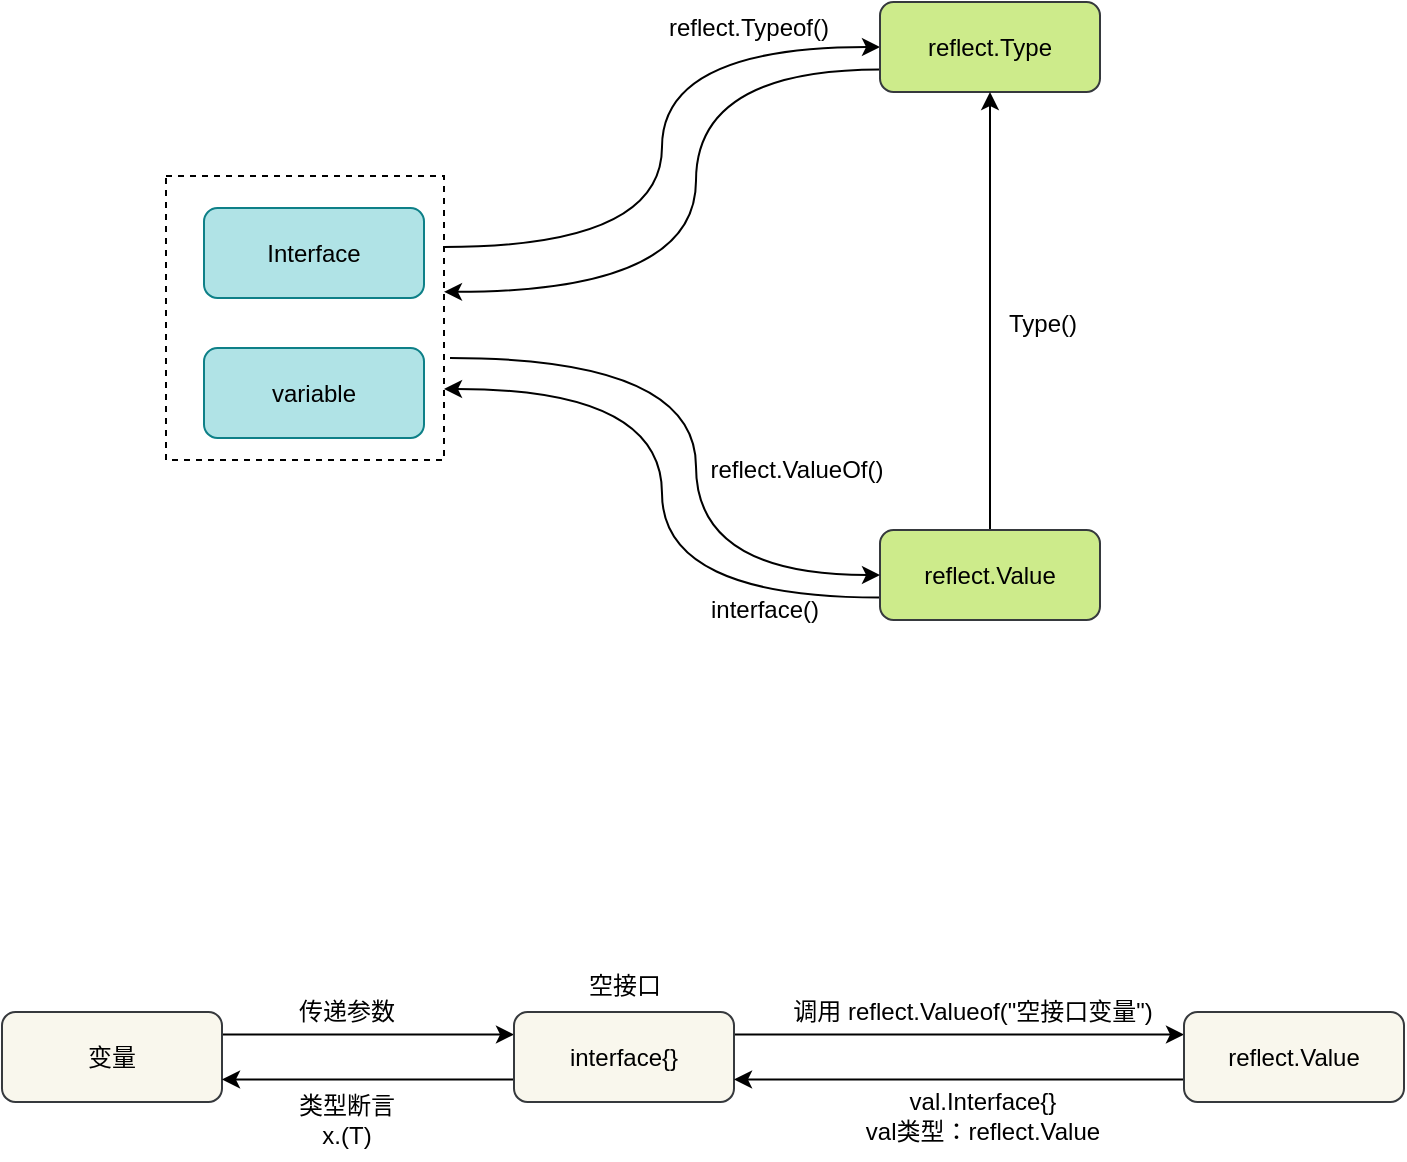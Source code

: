 <mxfile version="20.3.0" type="device"><diagram id="NF4NnikRWpPU1u9ZoZ7B" name="Page-1"><mxGraphModel dx="1246" dy="561" grid="0" gridSize="10" guides="1" tooltips="1" connect="1" arrows="1" fold="1" page="1" pageScale="1" pageWidth="827" pageHeight="1169" math="0" shadow="0"><root><mxCell id="0"/><mxCell id="1" parent="0"/><mxCell id="8lC5ZvL08DBQ0Xpm0s1E-26" style="edgeStyle=orthogonalEdgeStyle;curved=1;rounded=0;orthogonalLoop=1;jettySize=auto;html=1;exitX=1;exitY=0.25;exitDx=0;exitDy=0;entryX=0;entryY=0.5;entryDx=0;entryDy=0;" edge="1" parent="1" source="8lC5ZvL08DBQ0Xpm0s1E-10" target="8lC5ZvL08DBQ0Xpm0s1E-3"><mxGeometry relative="1" as="geometry"/></mxCell><mxCell id="8lC5ZvL08DBQ0Xpm0s1E-28" style="edgeStyle=orthogonalEdgeStyle;curved=1;rounded=0;orthogonalLoop=1;jettySize=auto;html=1;exitX=0;exitY=0.75;exitDx=0;exitDy=0;entryX=1;entryY=0.408;entryDx=0;entryDy=0;entryPerimeter=0;" edge="1" parent="1" source="8lC5ZvL08DBQ0Xpm0s1E-3" target="8lC5ZvL08DBQ0Xpm0s1E-10"><mxGeometry relative="1" as="geometry"><Array as="points"><mxPoint x="416" y="117"/><mxPoint x="416" y="228"/></Array></mxGeometry></mxCell><mxCell id="8lC5ZvL08DBQ0Xpm0s1E-3" value="reflect.Type" style="rounded=1;whiteSpace=wrap;html=1;fillColor=#cdeb8b;strokeColor=#36393d;" vertex="1" parent="1"><mxGeometry x="508" y="83" width="110" height="45" as="geometry"/></mxCell><mxCell id="8lC5ZvL08DBQ0Xpm0s1E-20" style="edgeStyle=orthogonalEdgeStyle;rounded=0;orthogonalLoop=1;jettySize=auto;html=1;entryX=0.5;entryY=1;entryDx=0;entryDy=0;" edge="1" parent="1" source="8lC5ZvL08DBQ0Xpm0s1E-4" target="8lC5ZvL08DBQ0Xpm0s1E-3"><mxGeometry relative="1" as="geometry"/></mxCell><mxCell id="8lC5ZvL08DBQ0Xpm0s1E-30" style="edgeStyle=orthogonalEdgeStyle;curved=1;rounded=0;orthogonalLoop=1;jettySize=auto;html=1;exitX=0;exitY=0.75;exitDx=0;exitDy=0;entryX=1;entryY=0.75;entryDx=0;entryDy=0;" edge="1" parent="1" source="8lC5ZvL08DBQ0Xpm0s1E-4" target="8lC5ZvL08DBQ0Xpm0s1E-10"><mxGeometry relative="1" as="geometry"/></mxCell><mxCell id="8lC5ZvL08DBQ0Xpm0s1E-4" value="reflect.Value" style="rounded=1;whiteSpace=wrap;html=1;fillColor=#cdeb8b;strokeColor=#36393d;" vertex="1" parent="1"><mxGeometry x="508" y="347" width="110" height="45" as="geometry"/></mxCell><mxCell id="8lC5ZvL08DBQ0Xpm0s1E-7" value="reflect.Typeof()" style="text;html=1;align=center;verticalAlign=middle;resizable=0;points=[];autosize=1;strokeColor=none;fillColor=none;" vertex="1" parent="1"><mxGeometry x="393" y="83" width="98" height="26" as="geometry"/></mxCell><mxCell id="8lC5ZvL08DBQ0Xpm0s1E-11" value="reflect.ValueOf()" style="text;html=1;align=center;verticalAlign=middle;resizable=0;points=[];autosize=1;strokeColor=none;fillColor=none;" vertex="1" parent="1"><mxGeometry x="414" y="304" width="104" height="26" as="geometry"/></mxCell><mxCell id="8lC5ZvL08DBQ0Xpm0s1E-21" value="Type()" style="text;html=1;align=center;verticalAlign=middle;resizable=0;points=[];autosize=1;strokeColor=none;fillColor=none;" vertex="1" parent="1"><mxGeometry x="563" y="231" width="52" height="26" as="geometry"/></mxCell><mxCell id="8lC5ZvL08DBQ0Xpm0s1E-27" value="" style="group" vertex="1" connectable="0" parent="1"><mxGeometry x="151" y="170" width="139" height="142" as="geometry"/></mxCell><mxCell id="8lC5ZvL08DBQ0Xpm0s1E-10" value="" style="rounded=0;whiteSpace=wrap;html=1;dashed=1;" vertex="1" parent="8lC5ZvL08DBQ0Xpm0s1E-27"><mxGeometry width="139" height="142" as="geometry"/></mxCell><mxCell id="8lC5ZvL08DBQ0Xpm0s1E-1" value="Interface" style="rounded=1;whiteSpace=wrap;html=1;fillColor=#b0e3e6;strokeColor=#0e8088;" vertex="1" parent="8lC5ZvL08DBQ0Xpm0s1E-27"><mxGeometry x="19" y="16" width="110" height="45" as="geometry"/></mxCell><mxCell id="8lC5ZvL08DBQ0Xpm0s1E-2" value="variable" style="rounded=1;whiteSpace=wrap;html=1;fillColor=#b0e3e6;strokeColor=#0e8088;" vertex="1" parent="8lC5ZvL08DBQ0Xpm0s1E-27"><mxGeometry x="19" y="86" width="110" height="45" as="geometry"/></mxCell><mxCell id="8lC5ZvL08DBQ0Xpm0s1E-33" style="edgeStyle=orthogonalEdgeStyle;curved=1;rounded=0;orthogonalLoop=1;jettySize=auto;html=1;entryX=0;entryY=0.5;entryDx=0;entryDy=0;" edge="1" parent="1" target="8lC5ZvL08DBQ0Xpm0s1E-4"><mxGeometry relative="1" as="geometry"><mxPoint x="293" y="261" as="sourcePoint"/><Array as="points"><mxPoint x="416" y="261"/><mxPoint x="416" y="370"/></Array></mxGeometry></mxCell><mxCell id="8lC5ZvL08DBQ0Xpm0s1E-34" value="interface()" style="text;html=1;align=center;verticalAlign=middle;resizable=0;points=[];autosize=1;strokeColor=none;fillColor=none;" vertex="1" parent="1"><mxGeometry x="414" y="374" width="72" height="26" as="geometry"/></mxCell><mxCell id="8lC5ZvL08DBQ0Xpm0s1E-42" style="edgeStyle=orthogonalEdgeStyle;curved=1;rounded=0;orthogonalLoop=1;jettySize=auto;html=1;exitX=1;exitY=0.25;exitDx=0;exitDy=0;entryX=0;entryY=0.25;entryDx=0;entryDy=0;" edge="1" parent="1" source="8lC5ZvL08DBQ0Xpm0s1E-39" target="8lC5ZvL08DBQ0Xpm0s1E-40"><mxGeometry relative="1" as="geometry"/></mxCell><mxCell id="8lC5ZvL08DBQ0Xpm0s1E-39" value="变量" style="rounded=1;whiteSpace=wrap;html=1;fillColor=#f9f7ed;strokeColor=#36393d;" vertex="1" parent="1"><mxGeometry x="69" y="588" width="110" height="45" as="geometry"/></mxCell><mxCell id="8lC5ZvL08DBQ0Xpm0s1E-44" style="edgeStyle=orthogonalEdgeStyle;curved=1;rounded=0;orthogonalLoop=1;jettySize=auto;html=1;exitX=0;exitY=0.75;exitDx=0;exitDy=0;entryX=1;entryY=0.75;entryDx=0;entryDy=0;" edge="1" parent="1" source="8lC5ZvL08DBQ0Xpm0s1E-40" target="8lC5ZvL08DBQ0Xpm0s1E-39"><mxGeometry relative="1" as="geometry"/></mxCell><mxCell id="8lC5ZvL08DBQ0Xpm0s1E-46" style="edgeStyle=orthogonalEdgeStyle;curved=1;rounded=0;orthogonalLoop=1;jettySize=auto;html=1;exitX=1;exitY=0.25;exitDx=0;exitDy=0;entryX=0;entryY=0.25;entryDx=0;entryDy=0;" edge="1" parent="1" source="8lC5ZvL08DBQ0Xpm0s1E-40" target="8lC5ZvL08DBQ0Xpm0s1E-41"><mxGeometry relative="1" as="geometry"/></mxCell><mxCell id="8lC5ZvL08DBQ0Xpm0s1E-40" value="interface{}" style="rounded=1;whiteSpace=wrap;html=1;fillColor=#f9f7ed;strokeColor=#36393d;" vertex="1" parent="1"><mxGeometry x="325" y="588" width="110" height="45" as="geometry"/></mxCell><mxCell id="8lC5ZvL08DBQ0Xpm0s1E-48" style="edgeStyle=orthogonalEdgeStyle;curved=1;rounded=0;orthogonalLoop=1;jettySize=auto;html=1;exitX=0;exitY=0.75;exitDx=0;exitDy=0;entryX=1;entryY=0.75;entryDx=0;entryDy=0;" edge="1" parent="1" source="8lC5ZvL08DBQ0Xpm0s1E-41" target="8lC5ZvL08DBQ0Xpm0s1E-40"><mxGeometry relative="1" as="geometry"/></mxCell><mxCell id="8lC5ZvL08DBQ0Xpm0s1E-41" value="reflect.Value" style="rounded=1;whiteSpace=wrap;html=1;fillColor=#f9f7ed;strokeColor=#36393d;" vertex="1" parent="1"><mxGeometry x="660" y="588" width="110" height="45" as="geometry"/></mxCell><mxCell id="8lC5ZvL08DBQ0Xpm0s1E-43" value="传递参数" style="text;html=1;align=center;verticalAlign=middle;resizable=0;points=[];autosize=1;strokeColor=none;fillColor=none;" vertex="1" parent="1"><mxGeometry x="208" y="575" width="66" height="26" as="geometry"/></mxCell><mxCell id="8lC5ZvL08DBQ0Xpm0s1E-45" value="类型断言&lt;br&gt;x.(T)" style="text;html=1;align=center;verticalAlign=middle;resizable=0;points=[];autosize=1;strokeColor=none;fillColor=none;" vertex="1" parent="1"><mxGeometry x="208" y="621" width="66" height="41" as="geometry"/></mxCell><mxCell id="8lC5ZvL08DBQ0Xpm0s1E-47" value="调用 reflect.Valueof(&quot;空接口变量&quot;)" style="text;html=1;align=center;verticalAlign=middle;resizable=0;points=[];autosize=1;strokeColor=none;fillColor=none;" vertex="1" parent="1"><mxGeometry x="455" y="575" width="198" height="26" as="geometry"/></mxCell><mxCell id="8lC5ZvL08DBQ0Xpm0s1E-49" value="val.Interface{}&lt;br&gt;val类型：reflect.Value" style="text;html=1;align=center;verticalAlign=middle;resizable=0;points=[];autosize=1;strokeColor=none;fillColor=none;" vertex="1" parent="1"><mxGeometry x="491" y="619" width="135" height="41" as="geometry"/></mxCell><mxCell id="8lC5ZvL08DBQ0Xpm0s1E-50" value="空接口" style="text;html=1;align=center;verticalAlign=middle;resizable=0;points=[];autosize=1;strokeColor=none;fillColor=none;" vertex="1" parent="1"><mxGeometry x="353" y="562" width="54" height="26" as="geometry"/></mxCell></root></mxGraphModel></diagram></mxfile>